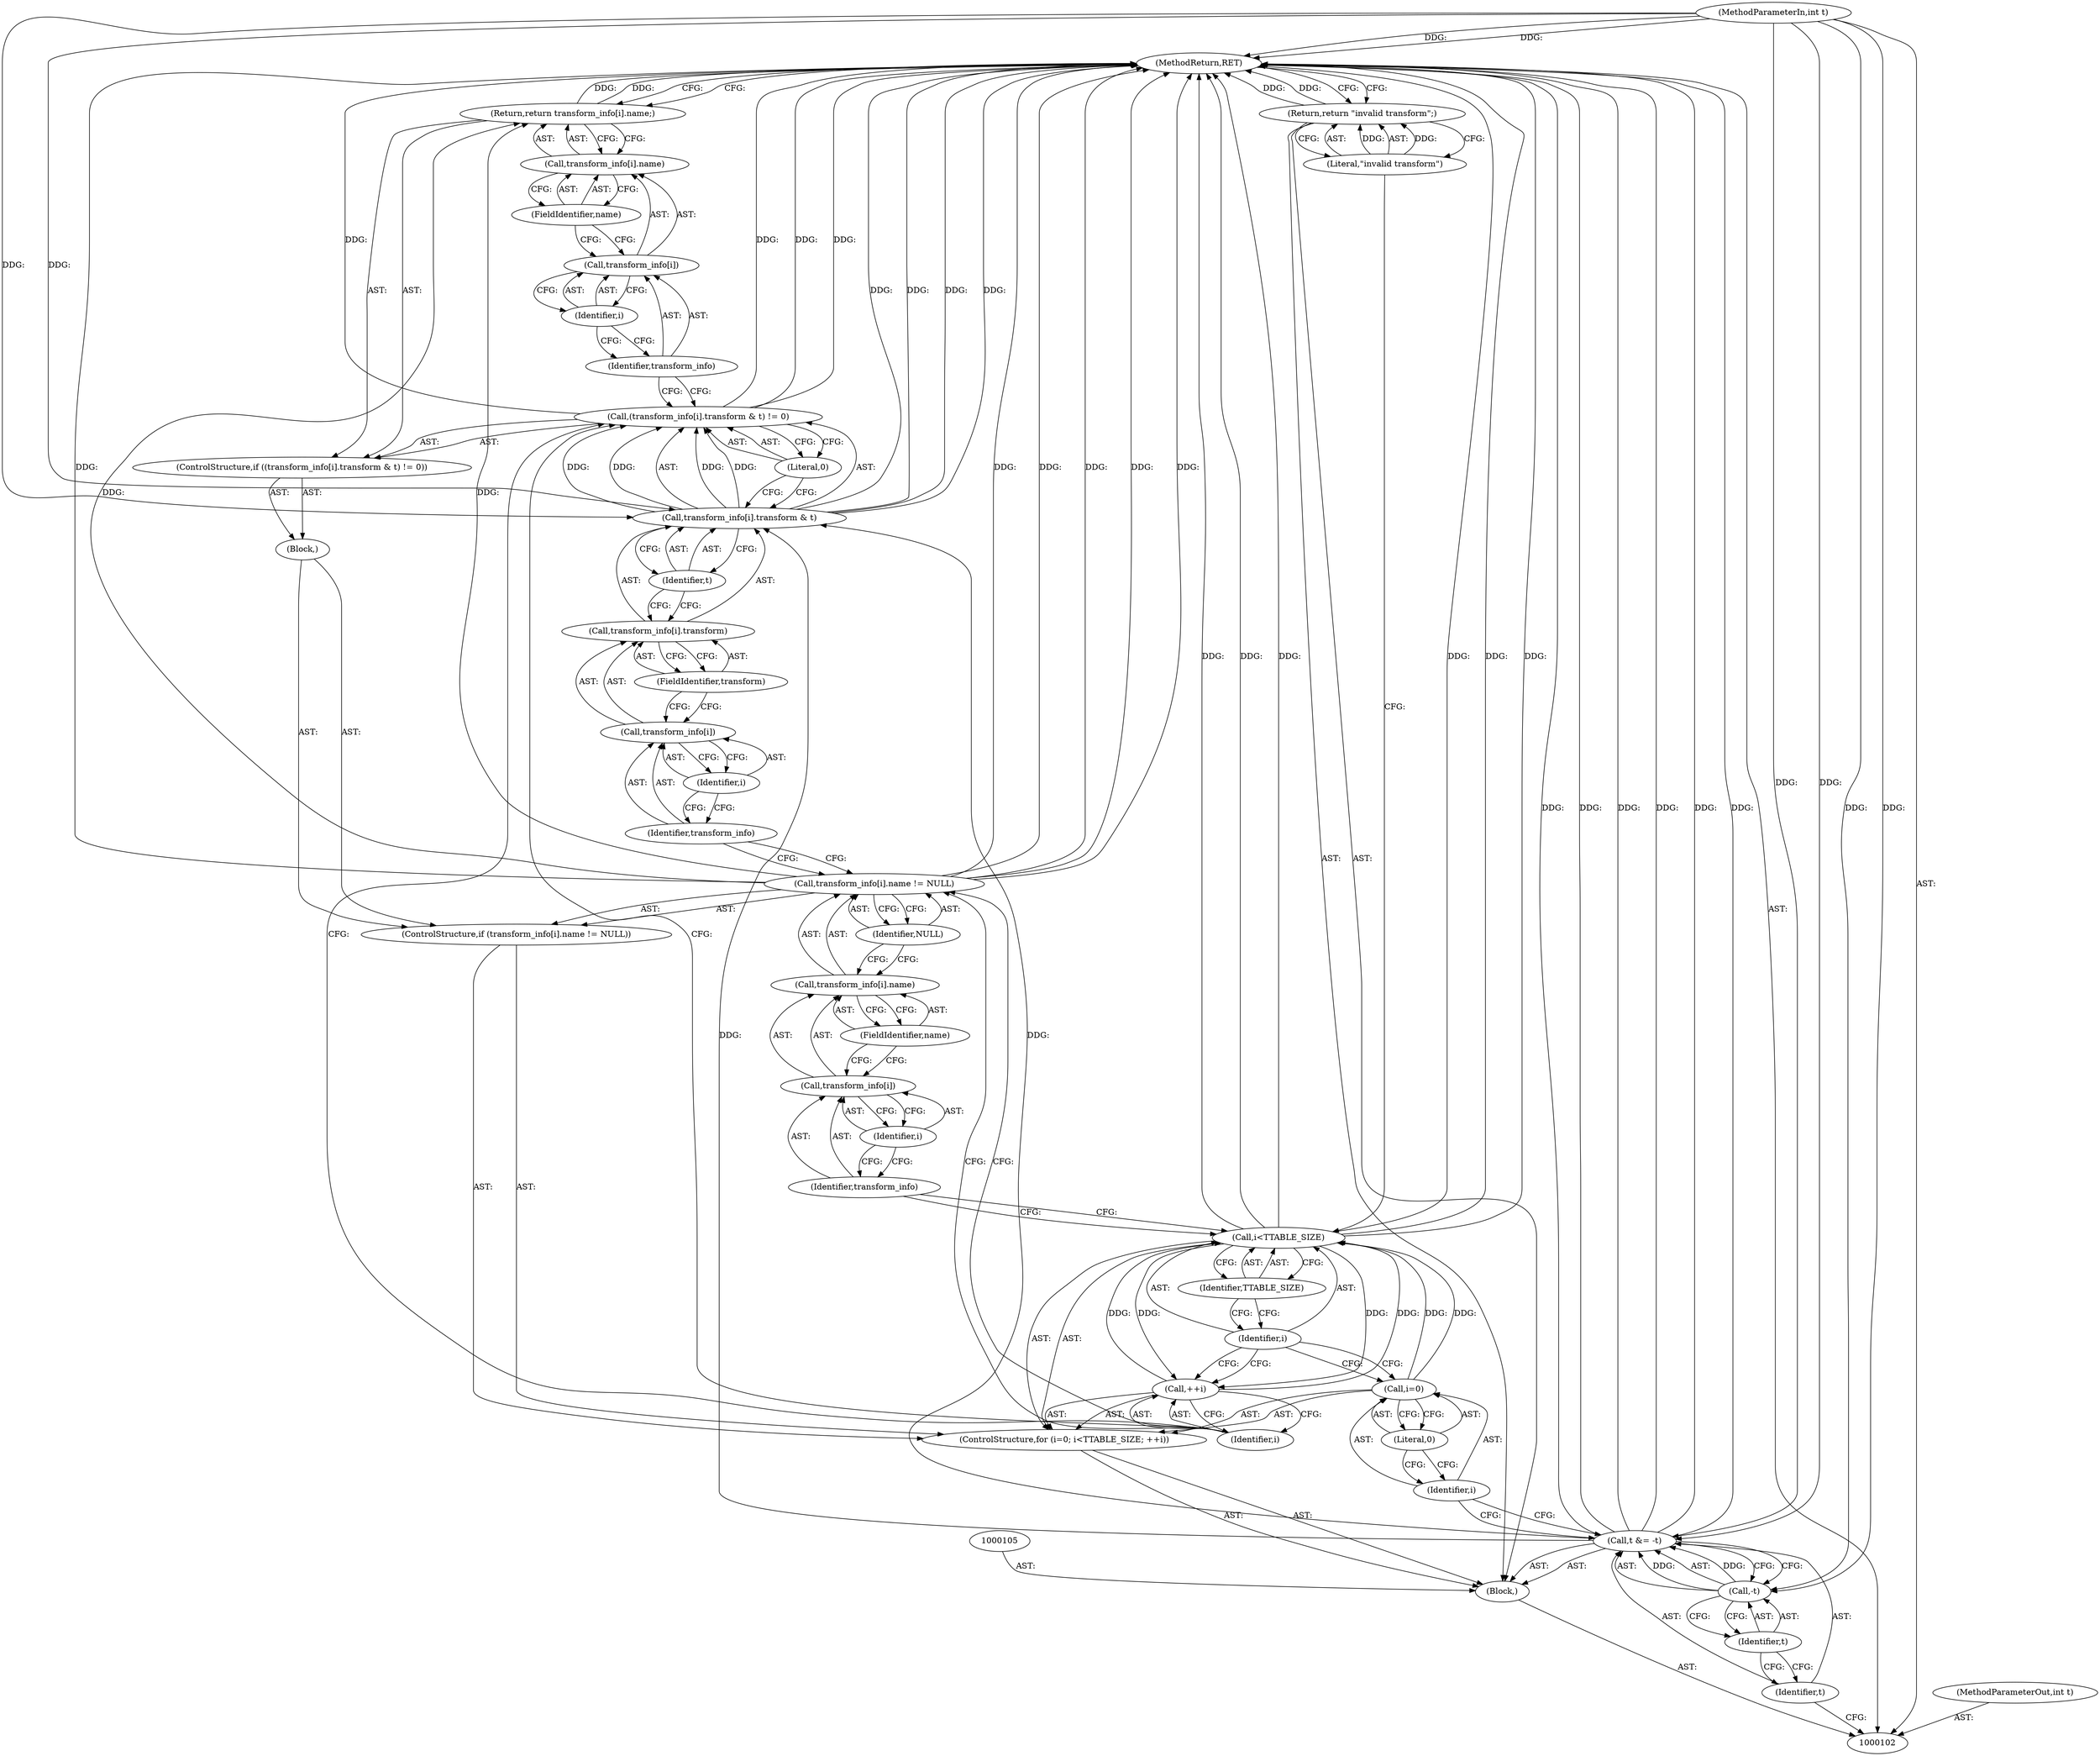 digraph "0_Android_9d4853418ab2f754c2b63e091c29c5529b8b86ca_24" {
"1000146" [label="(MethodReturn,RET)"];
"1000103" [label="(MethodParameterIn,int t)"];
"1000196" [label="(MethodParameterOut,int t)"];
"1000113" [label="(Literal,0)"];
"1000114" [label="(Call,i<TTABLE_SIZE)"];
"1000115" [label="(Identifier,i)"];
"1000116" [label="(Identifier,TTABLE_SIZE)"];
"1000117" [label="(Call,++i)"];
"1000110" [label="(ControlStructure,for (i=0; i<TTABLE_SIZE; ++i))"];
"1000118" [label="(Identifier,i)"];
"1000119" [label="(ControlStructure,if (transform_info[i].name != NULL))"];
"1000120" [label="(Call,transform_info[i].name != NULL)"];
"1000121" [label="(Call,transform_info[i].name)"];
"1000122" [label="(Call,transform_info[i])"];
"1000123" [label="(Identifier,transform_info)"];
"1000124" [label="(Identifier,i)"];
"1000125" [label="(FieldIdentifier,name)"];
"1000126" [label="(Identifier,NULL)"];
"1000111" [label="(Call,i=0)"];
"1000112" [label="(Identifier,i)"];
"1000127" [label="(Block,)"];
"1000129" [label="(Call,(transform_info[i].transform & t) != 0)"];
"1000130" [label="(Call,transform_info[i].transform & t)"];
"1000131" [label="(Call,transform_info[i].transform)"];
"1000132" [label="(Call,transform_info[i])"];
"1000133" [label="(Identifier,transform_info)"];
"1000134" [label="(Identifier,i)"];
"1000135" [label="(FieldIdentifier,transform)"];
"1000136" [label="(Identifier,t)"];
"1000137" [label="(Literal,0)"];
"1000128" [label="(ControlStructure,if ((transform_info[i].transform & t) != 0))"];
"1000138" [label="(Return,return transform_info[i].name;)"];
"1000139" [label="(Call,transform_info[i].name)"];
"1000140" [label="(Call,transform_info[i])"];
"1000141" [label="(Identifier,transform_info)"];
"1000142" [label="(Identifier,i)"];
"1000143" [label="(FieldIdentifier,name)"];
"1000144" [label="(Return,return \"invalid transform\";)"];
"1000145" [label="(Literal,\"invalid transform\")"];
"1000104" [label="(Block,)"];
"1000109" [label="(Identifier,t)"];
"1000106" [label="(Call,t &= -t)"];
"1000107" [label="(Identifier,t)"];
"1000108" [label="(Call,-t)"];
"1000146" -> "1000102"  [label="AST: "];
"1000146" -> "1000138"  [label="CFG: "];
"1000146" -> "1000144"  [label="CFG: "];
"1000144" -> "1000146"  [label="DDG: "];
"1000106" -> "1000146"  [label="DDG: "];
"1000106" -> "1000146"  [label="DDG: "];
"1000106" -> "1000146"  [label="DDG: "];
"1000114" -> "1000146"  [label="DDG: "];
"1000114" -> "1000146"  [label="DDG: "];
"1000114" -> "1000146"  [label="DDG: "];
"1000120" -> "1000146"  [label="DDG: "];
"1000120" -> "1000146"  [label="DDG: "];
"1000120" -> "1000146"  [label="DDG: "];
"1000130" -> "1000146"  [label="DDG: "];
"1000130" -> "1000146"  [label="DDG: "];
"1000129" -> "1000146"  [label="DDG: "];
"1000129" -> "1000146"  [label="DDG: "];
"1000103" -> "1000146"  [label="DDG: "];
"1000138" -> "1000146"  [label="DDG: "];
"1000103" -> "1000102"  [label="AST: "];
"1000103" -> "1000146"  [label="DDG: "];
"1000103" -> "1000106"  [label="DDG: "];
"1000103" -> "1000108"  [label="DDG: "];
"1000103" -> "1000130"  [label="DDG: "];
"1000196" -> "1000102"  [label="AST: "];
"1000113" -> "1000111"  [label="AST: "];
"1000113" -> "1000112"  [label="CFG: "];
"1000111" -> "1000113"  [label="CFG: "];
"1000114" -> "1000110"  [label="AST: "];
"1000114" -> "1000116"  [label="CFG: "];
"1000115" -> "1000114"  [label="AST: "];
"1000116" -> "1000114"  [label="AST: "];
"1000123" -> "1000114"  [label="CFG: "];
"1000145" -> "1000114"  [label="CFG: "];
"1000114" -> "1000146"  [label="DDG: "];
"1000114" -> "1000146"  [label="DDG: "];
"1000114" -> "1000146"  [label="DDG: "];
"1000117" -> "1000114"  [label="DDG: "];
"1000111" -> "1000114"  [label="DDG: "];
"1000114" -> "1000117"  [label="DDG: "];
"1000115" -> "1000114"  [label="AST: "];
"1000115" -> "1000111"  [label="CFG: "];
"1000115" -> "1000117"  [label="CFG: "];
"1000116" -> "1000115"  [label="CFG: "];
"1000116" -> "1000114"  [label="AST: "];
"1000116" -> "1000115"  [label="CFG: "];
"1000114" -> "1000116"  [label="CFG: "];
"1000117" -> "1000110"  [label="AST: "];
"1000117" -> "1000118"  [label="CFG: "];
"1000118" -> "1000117"  [label="AST: "];
"1000115" -> "1000117"  [label="CFG: "];
"1000117" -> "1000114"  [label="DDG: "];
"1000114" -> "1000117"  [label="DDG: "];
"1000110" -> "1000104"  [label="AST: "];
"1000111" -> "1000110"  [label="AST: "];
"1000114" -> "1000110"  [label="AST: "];
"1000117" -> "1000110"  [label="AST: "];
"1000119" -> "1000110"  [label="AST: "];
"1000118" -> "1000117"  [label="AST: "];
"1000118" -> "1000129"  [label="CFG: "];
"1000118" -> "1000120"  [label="CFG: "];
"1000117" -> "1000118"  [label="CFG: "];
"1000119" -> "1000110"  [label="AST: "];
"1000120" -> "1000119"  [label="AST: "];
"1000127" -> "1000119"  [label="AST: "];
"1000120" -> "1000119"  [label="AST: "];
"1000120" -> "1000126"  [label="CFG: "];
"1000121" -> "1000120"  [label="AST: "];
"1000126" -> "1000120"  [label="AST: "];
"1000133" -> "1000120"  [label="CFG: "];
"1000118" -> "1000120"  [label="CFG: "];
"1000120" -> "1000146"  [label="DDG: "];
"1000120" -> "1000146"  [label="DDG: "];
"1000120" -> "1000146"  [label="DDG: "];
"1000120" -> "1000138"  [label="DDG: "];
"1000121" -> "1000120"  [label="AST: "];
"1000121" -> "1000125"  [label="CFG: "];
"1000122" -> "1000121"  [label="AST: "];
"1000125" -> "1000121"  [label="AST: "];
"1000126" -> "1000121"  [label="CFG: "];
"1000122" -> "1000121"  [label="AST: "];
"1000122" -> "1000124"  [label="CFG: "];
"1000123" -> "1000122"  [label="AST: "];
"1000124" -> "1000122"  [label="AST: "];
"1000125" -> "1000122"  [label="CFG: "];
"1000123" -> "1000122"  [label="AST: "];
"1000123" -> "1000114"  [label="CFG: "];
"1000124" -> "1000123"  [label="CFG: "];
"1000124" -> "1000122"  [label="AST: "];
"1000124" -> "1000123"  [label="CFG: "];
"1000122" -> "1000124"  [label="CFG: "];
"1000125" -> "1000121"  [label="AST: "];
"1000125" -> "1000122"  [label="CFG: "];
"1000121" -> "1000125"  [label="CFG: "];
"1000126" -> "1000120"  [label="AST: "];
"1000126" -> "1000121"  [label="CFG: "];
"1000120" -> "1000126"  [label="CFG: "];
"1000111" -> "1000110"  [label="AST: "];
"1000111" -> "1000113"  [label="CFG: "];
"1000112" -> "1000111"  [label="AST: "];
"1000113" -> "1000111"  [label="AST: "];
"1000115" -> "1000111"  [label="CFG: "];
"1000111" -> "1000114"  [label="DDG: "];
"1000112" -> "1000111"  [label="AST: "];
"1000112" -> "1000106"  [label="CFG: "];
"1000113" -> "1000112"  [label="CFG: "];
"1000127" -> "1000119"  [label="AST: "];
"1000128" -> "1000127"  [label="AST: "];
"1000129" -> "1000128"  [label="AST: "];
"1000129" -> "1000137"  [label="CFG: "];
"1000130" -> "1000129"  [label="AST: "];
"1000137" -> "1000129"  [label="AST: "];
"1000141" -> "1000129"  [label="CFG: "];
"1000118" -> "1000129"  [label="CFG: "];
"1000129" -> "1000146"  [label="DDG: "];
"1000129" -> "1000146"  [label="DDG: "];
"1000130" -> "1000129"  [label="DDG: "];
"1000130" -> "1000129"  [label="DDG: "];
"1000130" -> "1000129"  [label="AST: "];
"1000130" -> "1000136"  [label="CFG: "];
"1000131" -> "1000130"  [label="AST: "];
"1000136" -> "1000130"  [label="AST: "];
"1000137" -> "1000130"  [label="CFG: "];
"1000130" -> "1000146"  [label="DDG: "];
"1000130" -> "1000146"  [label="DDG: "];
"1000130" -> "1000129"  [label="DDG: "];
"1000130" -> "1000129"  [label="DDG: "];
"1000106" -> "1000130"  [label="DDG: "];
"1000103" -> "1000130"  [label="DDG: "];
"1000131" -> "1000130"  [label="AST: "];
"1000131" -> "1000135"  [label="CFG: "];
"1000132" -> "1000131"  [label="AST: "];
"1000135" -> "1000131"  [label="AST: "];
"1000136" -> "1000131"  [label="CFG: "];
"1000132" -> "1000131"  [label="AST: "];
"1000132" -> "1000134"  [label="CFG: "];
"1000133" -> "1000132"  [label="AST: "];
"1000134" -> "1000132"  [label="AST: "];
"1000135" -> "1000132"  [label="CFG: "];
"1000133" -> "1000132"  [label="AST: "];
"1000133" -> "1000120"  [label="CFG: "];
"1000134" -> "1000133"  [label="CFG: "];
"1000134" -> "1000132"  [label="AST: "];
"1000134" -> "1000133"  [label="CFG: "];
"1000132" -> "1000134"  [label="CFG: "];
"1000135" -> "1000131"  [label="AST: "];
"1000135" -> "1000132"  [label="CFG: "];
"1000131" -> "1000135"  [label="CFG: "];
"1000136" -> "1000130"  [label="AST: "];
"1000136" -> "1000131"  [label="CFG: "];
"1000130" -> "1000136"  [label="CFG: "];
"1000137" -> "1000129"  [label="AST: "];
"1000137" -> "1000130"  [label="CFG: "];
"1000129" -> "1000137"  [label="CFG: "];
"1000128" -> "1000127"  [label="AST: "];
"1000129" -> "1000128"  [label="AST: "];
"1000138" -> "1000128"  [label="AST: "];
"1000138" -> "1000128"  [label="AST: "];
"1000138" -> "1000139"  [label="CFG: "];
"1000139" -> "1000138"  [label="AST: "];
"1000146" -> "1000138"  [label="CFG: "];
"1000138" -> "1000146"  [label="DDG: "];
"1000120" -> "1000138"  [label="DDG: "];
"1000139" -> "1000138"  [label="AST: "];
"1000139" -> "1000143"  [label="CFG: "];
"1000140" -> "1000139"  [label="AST: "];
"1000143" -> "1000139"  [label="AST: "];
"1000138" -> "1000139"  [label="CFG: "];
"1000140" -> "1000139"  [label="AST: "];
"1000140" -> "1000142"  [label="CFG: "];
"1000141" -> "1000140"  [label="AST: "];
"1000142" -> "1000140"  [label="AST: "];
"1000143" -> "1000140"  [label="CFG: "];
"1000141" -> "1000140"  [label="AST: "];
"1000141" -> "1000129"  [label="CFG: "];
"1000142" -> "1000141"  [label="CFG: "];
"1000142" -> "1000140"  [label="AST: "];
"1000142" -> "1000141"  [label="CFG: "];
"1000140" -> "1000142"  [label="CFG: "];
"1000143" -> "1000139"  [label="AST: "];
"1000143" -> "1000140"  [label="CFG: "];
"1000139" -> "1000143"  [label="CFG: "];
"1000144" -> "1000104"  [label="AST: "];
"1000144" -> "1000145"  [label="CFG: "];
"1000145" -> "1000144"  [label="AST: "];
"1000146" -> "1000144"  [label="CFG: "];
"1000144" -> "1000146"  [label="DDG: "];
"1000145" -> "1000144"  [label="DDG: "];
"1000145" -> "1000144"  [label="AST: "];
"1000144" -> "1000145"  [label="CFG: "];
"1000145" -> "1000144"  [label="DDG: "];
"1000104" -> "1000102"  [label="AST: "];
"1000105" -> "1000104"  [label="AST: "];
"1000106" -> "1000104"  [label="AST: "];
"1000110" -> "1000104"  [label="AST: "];
"1000144" -> "1000104"  [label="AST: "];
"1000109" -> "1000108"  [label="AST: "];
"1000109" -> "1000107"  [label="CFG: "];
"1000108" -> "1000109"  [label="CFG: "];
"1000106" -> "1000104"  [label="AST: "];
"1000106" -> "1000108"  [label="CFG: "];
"1000107" -> "1000106"  [label="AST: "];
"1000108" -> "1000106"  [label="AST: "];
"1000112" -> "1000106"  [label="CFG: "];
"1000106" -> "1000146"  [label="DDG: "];
"1000106" -> "1000146"  [label="DDG: "];
"1000106" -> "1000146"  [label="DDG: "];
"1000108" -> "1000106"  [label="DDG: "];
"1000103" -> "1000106"  [label="DDG: "];
"1000106" -> "1000130"  [label="DDG: "];
"1000107" -> "1000106"  [label="AST: "];
"1000107" -> "1000102"  [label="CFG: "];
"1000109" -> "1000107"  [label="CFG: "];
"1000108" -> "1000106"  [label="AST: "];
"1000108" -> "1000109"  [label="CFG: "];
"1000109" -> "1000108"  [label="AST: "];
"1000106" -> "1000108"  [label="CFG: "];
"1000108" -> "1000106"  [label="DDG: "];
"1000103" -> "1000108"  [label="DDG: "];
}
